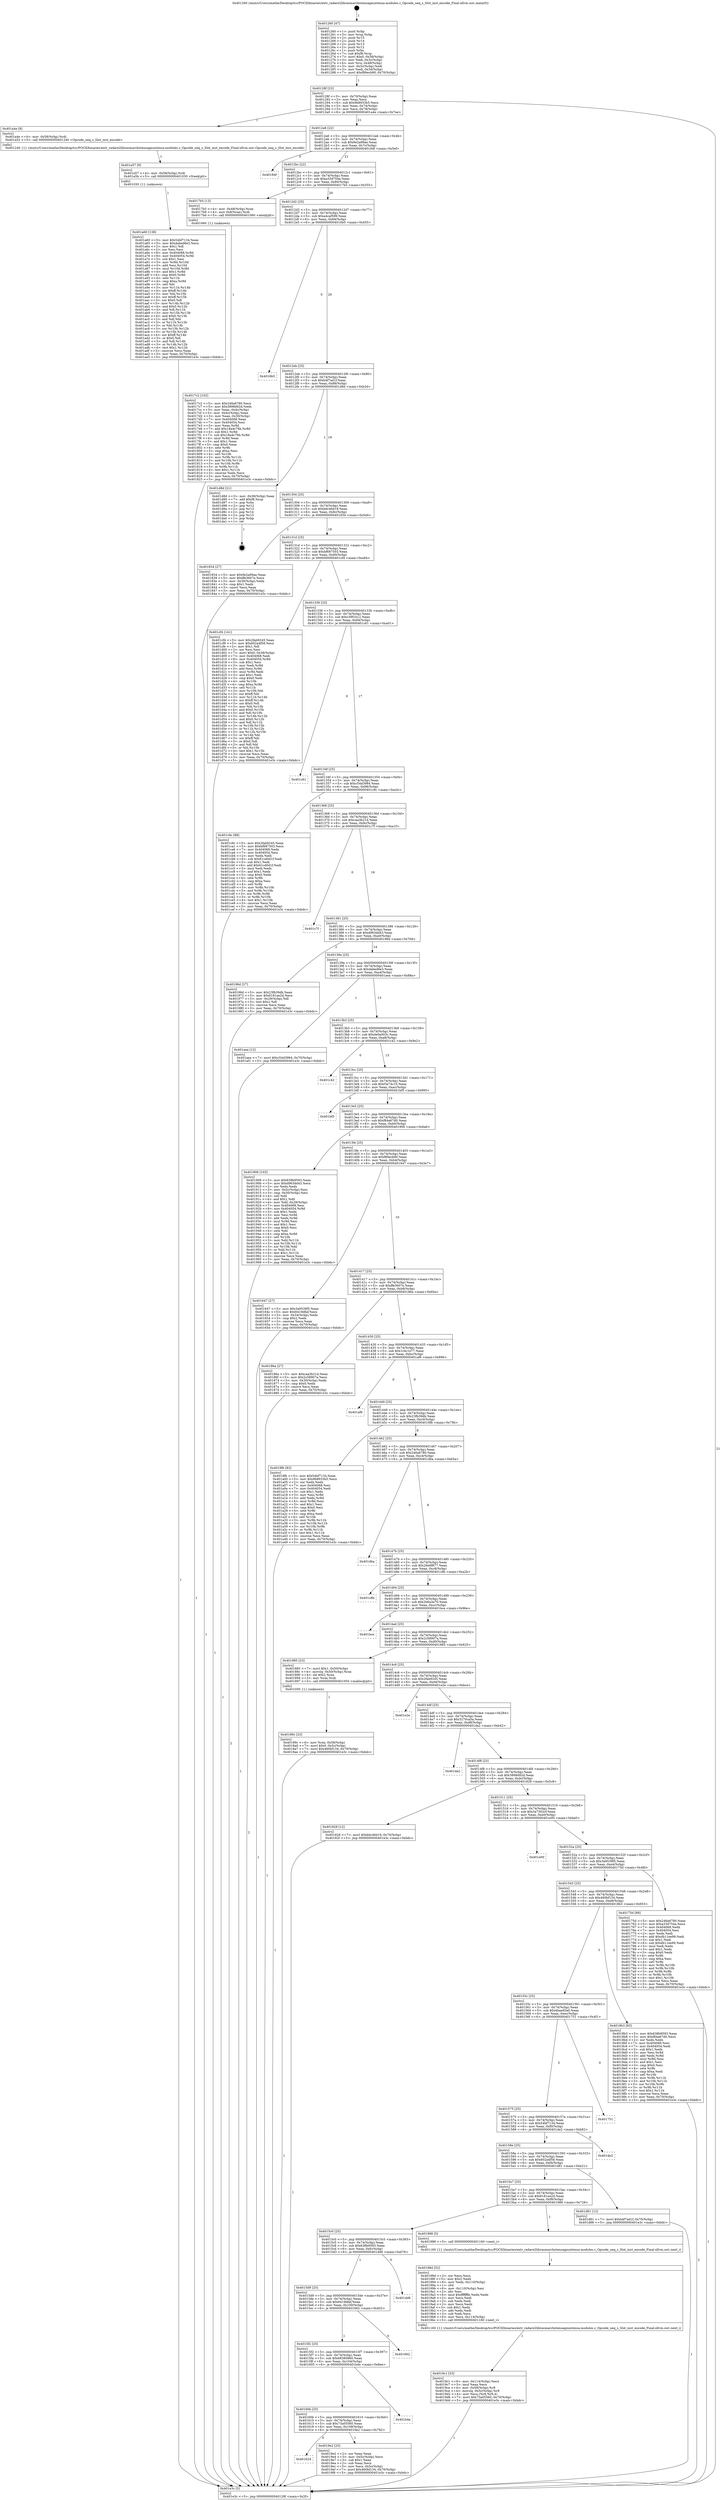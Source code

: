 digraph "0x401260" {
  label = "0x401260 (/mnt/c/Users/mathe/Desktop/tcc/POCII/binaries/extr_radare2librasmarchxtensagnuxtensa-modules.c_Opcode_ueq_s_Slot_inst_encode_Final-ollvm.out::main(0))"
  labelloc = "t"
  node[shape=record]

  Entry [label="",width=0.3,height=0.3,shape=circle,fillcolor=black,style=filled]
  "0x40128f" [label="{
     0x40128f [23]\l
     | [instrs]\l
     &nbsp;&nbsp;0x40128f \<+3\>: mov -0x70(%rbp),%eax\l
     &nbsp;&nbsp;0x401292 \<+2\>: mov %eax,%ecx\l
     &nbsp;&nbsp;0x401294 \<+6\>: sub $0x9b8933b5,%ecx\l
     &nbsp;&nbsp;0x40129a \<+3\>: mov %eax,-0x74(%rbp)\l
     &nbsp;&nbsp;0x40129d \<+3\>: mov %ecx,-0x78(%rbp)\l
     &nbsp;&nbsp;0x4012a0 \<+6\>: je 0000000000401a4e \<main+0x7ee\>\l
  }"]
  "0x401a4e" [label="{
     0x401a4e [9]\l
     | [instrs]\l
     &nbsp;&nbsp;0x401a4e \<+4\>: mov -0x58(%rbp),%rdi\l
     &nbsp;&nbsp;0x401a52 \<+5\>: call 0000000000401240 \<Opcode_ueq_s_Slot_inst_encode\>\l
     | [calls]\l
     &nbsp;&nbsp;0x401240 \{1\} (/mnt/c/Users/mathe/Desktop/tcc/POCII/binaries/extr_radare2librasmarchxtensagnuxtensa-modules.c_Opcode_ueq_s_Slot_inst_encode_Final-ollvm.out::Opcode_ueq_s_Slot_inst_encode)\l
  }"]
  "0x4012a6" [label="{
     0x4012a6 [22]\l
     | [instrs]\l
     &nbsp;&nbsp;0x4012a6 \<+5\>: jmp 00000000004012ab \<main+0x4b\>\l
     &nbsp;&nbsp;0x4012ab \<+3\>: mov -0x74(%rbp),%eax\l
     &nbsp;&nbsp;0x4012ae \<+5\>: sub $0x9e2a99ae,%eax\l
     &nbsp;&nbsp;0x4012b3 \<+3\>: mov %eax,-0x7c(%rbp)\l
     &nbsp;&nbsp;0x4012b6 \<+6\>: je 000000000040184f \<main+0x5ef\>\l
  }"]
  Exit [label="",width=0.3,height=0.3,shape=circle,fillcolor=black,style=filled,peripheries=2]
  "0x40184f" [label="{
     0x40184f\l
  }", style=dashed]
  "0x4012bc" [label="{
     0x4012bc [22]\l
     | [instrs]\l
     &nbsp;&nbsp;0x4012bc \<+5\>: jmp 00000000004012c1 \<main+0x61\>\l
     &nbsp;&nbsp;0x4012c1 \<+3\>: mov -0x74(%rbp),%eax\l
     &nbsp;&nbsp;0x4012c4 \<+5\>: sub $0xa33d754a,%eax\l
     &nbsp;&nbsp;0x4012c9 \<+3\>: mov %eax,-0x80(%rbp)\l
     &nbsp;&nbsp;0x4012cc \<+6\>: je 00000000004017b5 \<main+0x555\>\l
  }"]
  "0x401a60" [label="{
     0x401a60 [138]\l
     | [instrs]\l
     &nbsp;&nbsp;0x401a60 \<+5\>: mov $0x54bf7134,%eax\l
     &nbsp;&nbsp;0x401a65 \<+5\>: mov $0xdabed6e3,%ecx\l
     &nbsp;&nbsp;0x401a6a \<+2\>: mov $0x1,%dl\l
     &nbsp;&nbsp;0x401a6c \<+2\>: xor %esi,%esi\l
     &nbsp;&nbsp;0x401a6e \<+8\>: mov 0x404068,%r8d\l
     &nbsp;&nbsp;0x401a76 \<+8\>: mov 0x404054,%r9d\l
     &nbsp;&nbsp;0x401a7e \<+3\>: sub $0x1,%esi\l
     &nbsp;&nbsp;0x401a81 \<+3\>: mov %r8d,%r10d\l
     &nbsp;&nbsp;0x401a84 \<+3\>: add %esi,%r10d\l
     &nbsp;&nbsp;0x401a87 \<+4\>: imul %r10d,%r8d\l
     &nbsp;&nbsp;0x401a8b \<+4\>: and $0x1,%r8d\l
     &nbsp;&nbsp;0x401a8f \<+4\>: cmp $0x0,%r8d\l
     &nbsp;&nbsp;0x401a93 \<+4\>: sete %r11b\l
     &nbsp;&nbsp;0x401a97 \<+4\>: cmp $0xa,%r9d\l
     &nbsp;&nbsp;0x401a9b \<+3\>: setl %bl\l
     &nbsp;&nbsp;0x401a9e \<+3\>: mov %r11b,%r14b\l
     &nbsp;&nbsp;0x401aa1 \<+4\>: xor $0xff,%r14b\l
     &nbsp;&nbsp;0x401aa5 \<+3\>: mov %bl,%r15b\l
     &nbsp;&nbsp;0x401aa8 \<+4\>: xor $0xff,%r15b\l
     &nbsp;&nbsp;0x401aac \<+3\>: xor $0x0,%dl\l
     &nbsp;&nbsp;0x401aaf \<+3\>: mov %r14b,%r12b\l
     &nbsp;&nbsp;0x401ab2 \<+4\>: and $0x0,%r12b\l
     &nbsp;&nbsp;0x401ab6 \<+3\>: and %dl,%r11b\l
     &nbsp;&nbsp;0x401ab9 \<+3\>: mov %r15b,%r13b\l
     &nbsp;&nbsp;0x401abc \<+4\>: and $0x0,%r13b\l
     &nbsp;&nbsp;0x401ac0 \<+2\>: and %dl,%bl\l
     &nbsp;&nbsp;0x401ac2 \<+3\>: or %r11b,%r12b\l
     &nbsp;&nbsp;0x401ac5 \<+3\>: or %bl,%r13b\l
     &nbsp;&nbsp;0x401ac8 \<+3\>: xor %r13b,%r12b\l
     &nbsp;&nbsp;0x401acb \<+3\>: or %r15b,%r14b\l
     &nbsp;&nbsp;0x401ace \<+4\>: xor $0xff,%r14b\l
     &nbsp;&nbsp;0x401ad2 \<+3\>: or $0x0,%dl\l
     &nbsp;&nbsp;0x401ad5 \<+3\>: and %dl,%r14b\l
     &nbsp;&nbsp;0x401ad8 \<+3\>: or %r14b,%r12b\l
     &nbsp;&nbsp;0x401adb \<+4\>: test $0x1,%r12b\l
     &nbsp;&nbsp;0x401adf \<+3\>: cmovne %ecx,%eax\l
     &nbsp;&nbsp;0x401ae2 \<+3\>: mov %eax,-0x70(%rbp)\l
     &nbsp;&nbsp;0x401ae5 \<+5\>: jmp 0000000000401e3c \<main+0xbdc\>\l
  }"]
  "0x4017b5" [label="{
     0x4017b5 [13]\l
     | [instrs]\l
     &nbsp;&nbsp;0x4017b5 \<+4\>: mov -0x48(%rbp),%rax\l
     &nbsp;&nbsp;0x4017b9 \<+4\>: mov 0x8(%rax),%rdi\l
     &nbsp;&nbsp;0x4017bd \<+5\>: call 0000000000401060 \<atoi@plt\>\l
     | [calls]\l
     &nbsp;&nbsp;0x401060 \{1\} (unknown)\l
  }"]
  "0x4012d2" [label="{
     0x4012d2 [25]\l
     | [instrs]\l
     &nbsp;&nbsp;0x4012d2 \<+5\>: jmp 00000000004012d7 \<main+0x77\>\l
     &nbsp;&nbsp;0x4012d7 \<+3\>: mov -0x74(%rbp),%eax\l
     &nbsp;&nbsp;0x4012da \<+5\>: sub $0xa4caf599,%eax\l
     &nbsp;&nbsp;0x4012df \<+6\>: mov %eax,-0x84(%rbp)\l
     &nbsp;&nbsp;0x4012e5 \<+6\>: je 00000000004016b5 \<main+0x455\>\l
  }"]
  "0x401a57" [label="{
     0x401a57 [9]\l
     | [instrs]\l
     &nbsp;&nbsp;0x401a57 \<+4\>: mov -0x58(%rbp),%rdi\l
     &nbsp;&nbsp;0x401a5b \<+5\>: call 0000000000401030 \<free@plt\>\l
     | [calls]\l
     &nbsp;&nbsp;0x401030 \{1\} (unknown)\l
  }"]
  "0x4016b5" [label="{
     0x4016b5\l
  }", style=dashed]
  "0x4012eb" [label="{
     0x4012eb [25]\l
     | [instrs]\l
     &nbsp;&nbsp;0x4012eb \<+5\>: jmp 00000000004012f0 \<main+0x90\>\l
     &nbsp;&nbsp;0x4012f0 \<+3\>: mov -0x74(%rbp),%eax\l
     &nbsp;&nbsp;0x4012f3 \<+5\>: sub $0xb4f7ad1f,%eax\l
     &nbsp;&nbsp;0x4012f8 \<+6\>: mov %eax,-0x88(%rbp)\l
     &nbsp;&nbsp;0x4012fe \<+6\>: je 0000000000401d8d \<main+0xb2d\>\l
  }"]
  "0x401624" [label="{
     0x401624\l
  }", style=dashed]
  "0x401d8d" [label="{
     0x401d8d [21]\l
     | [instrs]\l
     &nbsp;&nbsp;0x401d8d \<+3\>: mov -0x38(%rbp),%eax\l
     &nbsp;&nbsp;0x401d90 \<+7\>: add $0xf8,%rsp\l
     &nbsp;&nbsp;0x401d97 \<+1\>: pop %rbx\l
     &nbsp;&nbsp;0x401d98 \<+2\>: pop %r12\l
     &nbsp;&nbsp;0x401d9a \<+2\>: pop %r13\l
     &nbsp;&nbsp;0x401d9c \<+2\>: pop %r14\l
     &nbsp;&nbsp;0x401d9e \<+2\>: pop %r15\l
     &nbsp;&nbsp;0x401da0 \<+1\>: pop %rbp\l
     &nbsp;&nbsp;0x401da1 \<+1\>: ret\l
  }"]
  "0x401304" [label="{
     0x401304 [25]\l
     | [instrs]\l
     &nbsp;&nbsp;0x401304 \<+5\>: jmp 0000000000401309 \<main+0xa9\>\l
     &nbsp;&nbsp;0x401309 \<+3\>: mov -0x74(%rbp),%eax\l
     &nbsp;&nbsp;0x40130c \<+5\>: sub $0xbdc46d19,%eax\l
     &nbsp;&nbsp;0x401311 \<+6\>: mov %eax,-0x8c(%rbp)\l
     &nbsp;&nbsp;0x401317 \<+6\>: je 0000000000401834 \<main+0x5d4\>\l
  }"]
  "0x4019e2" [label="{
     0x4019e2 [25]\l
     | [instrs]\l
     &nbsp;&nbsp;0x4019e2 \<+2\>: xor %eax,%eax\l
     &nbsp;&nbsp;0x4019e4 \<+3\>: mov -0x5c(%rbp),%ecx\l
     &nbsp;&nbsp;0x4019e7 \<+3\>: sub $0x1,%eax\l
     &nbsp;&nbsp;0x4019ea \<+2\>: sub %eax,%ecx\l
     &nbsp;&nbsp;0x4019ec \<+3\>: mov %ecx,-0x5c(%rbp)\l
     &nbsp;&nbsp;0x4019ef \<+7\>: movl $0x460bf134,-0x70(%rbp)\l
     &nbsp;&nbsp;0x4019f6 \<+5\>: jmp 0000000000401e3c \<main+0xbdc\>\l
  }"]
  "0x401834" [label="{
     0x401834 [27]\l
     | [instrs]\l
     &nbsp;&nbsp;0x401834 \<+5\>: mov $0x9e2a99ae,%eax\l
     &nbsp;&nbsp;0x401839 \<+5\>: mov $0xffe3607e,%ecx\l
     &nbsp;&nbsp;0x40183e \<+3\>: mov -0x30(%rbp),%edx\l
     &nbsp;&nbsp;0x401841 \<+3\>: cmp $0x1,%edx\l
     &nbsp;&nbsp;0x401844 \<+3\>: cmovl %ecx,%eax\l
     &nbsp;&nbsp;0x401847 \<+3\>: mov %eax,-0x70(%rbp)\l
     &nbsp;&nbsp;0x40184a \<+5\>: jmp 0000000000401e3c \<main+0xbdc\>\l
  }"]
  "0x40131d" [label="{
     0x40131d [25]\l
     | [instrs]\l
     &nbsp;&nbsp;0x40131d \<+5\>: jmp 0000000000401322 \<main+0xc2\>\l
     &nbsp;&nbsp;0x401322 \<+3\>: mov -0x74(%rbp),%eax\l
     &nbsp;&nbsp;0x401325 \<+5\>: sub $0xbf687503,%eax\l
     &nbsp;&nbsp;0x40132a \<+6\>: mov %eax,-0x90(%rbp)\l
     &nbsp;&nbsp;0x401330 \<+6\>: je 0000000000401cf4 \<main+0xa94\>\l
  }"]
  "0x40160b" [label="{
     0x40160b [25]\l
     | [instrs]\l
     &nbsp;&nbsp;0x40160b \<+5\>: jmp 0000000000401610 \<main+0x3b0\>\l
     &nbsp;&nbsp;0x401610 \<+3\>: mov -0x74(%rbp),%eax\l
     &nbsp;&nbsp;0x401613 \<+5\>: sub $0x73a05560,%eax\l
     &nbsp;&nbsp;0x401618 \<+6\>: mov %eax,-0x108(%rbp)\l
     &nbsp;&nbsp;0x40161e \<+6\>: je 00000000004019e2 \<main+0x782\>\l
  }"]
  "0x401cf4" [label="{
     0x401cf4 [141]\l
     | [instrs]\l
     &nbsp;&nbsp;0x401cf4 \<+5\>: mov $0x2fab9245,%eax\l
     &nbsp;&nbsp;0x401cf9 \<+5\>: mov $0x602a4f58,%ecx\l
     &nbsp;&nbsp;0x401cfe \<+2\>: mov $0x1,%dl\l
     &nbsp;&nbsp;0x401d00 \<+2\>: xor %esi,%esi\l
     &nbsp;&nbsp;0x401d02 \<+7\>: movl $0x0,-0x38(%rbp)\l
     &nbsp;&nbsp;0x401d09 \<+7\>: mov 0x404068,%edi\l
     &nbsp;&nbsp;0x401d10 \<+8\>: mov 0x404054,%r8d\l
     &nbsp;&nbsp;0x401d18 \<+3\>: sub $0x1,%esi\l
     &nbsp;&nbsp;0x401d1b \<+3\>: mov %edi,%r9d\l
     &nbsp;&nbsp;0x401d1e \<+3\>: add %esi,%r9d\l
     &nbsp;&nbsp;0x401d21 \<+4\>: imul %r9d,%edi\l
     &nbsp;&nbsp;0x401d25 \<+3\>: and $0x1,%edi\l
     &nbsp;&nbsp;0x401d28 \<+3\>: cmp $0x0,%edi\l
     &nbsp;&nbsp;0x401d2b \<+4\>: sete %r10b\l
     &nbsp;&nbsp;0x401d2f \<+4\>: cmp $0xa,%r8d\l
     &nbsp;&nbsp;0x401d33 \<+4\>: setl %r11b\l
     &nbsp;&nbsp;0x401d37 \<+3\>: mov %r10b,%bl\l
     &nbsp;&nbsp;0x401d3a \<+3\>: xor $0xff,%bl\l
     &nbsp;&nbsp;0x401d3d \<+3\>: mov %r11b,%r14b\l
     &nbsp;&nbsp;0x401d40 \<+4\>: xor $0xff,%r14b\l
     &nbsp;&nbsp;0x401d44 \<+3\>: xor $0x0,%dl\l
     &nbsp;&nbsp;0x401d47 \<+3\>: mov %bl,%r15b\l
     &nbsp;&nbsp;0x401d4a \<+4\>: and $0x0,%r15b\l
     &nbsp;&nbsp;0x401d4e \<+3\>: and %dl,%r10b\l
     &nbsp;&nbsp;0x401d51 \<+3\>: mov %r14b,%r12b\l
     &nbsp;&nbsp;0x401d54 \<+4\>: and $0x0,%r12b\l
     &nbsp;&nbsp;0x401d58 \<+3\>: and %dl,%r11b\l
     &nbsp;&nbsp;0x401d5b \<+3\>: or %r10b,%r15b\l
     &nbsp;&nbsp;0x401d5e \<+3\>: or %r11b,%r12b\l
     &nbsp;&nbsp;0x401d61 \<+3\>: xor %r12b,%r15b\l
     &nbsp;&nbsp;0x401d64 \<+3\>: or %r14b,%bl\l
     &nbsp;&nbsp;0x401d67 \<+3\>: xor $0xff,%bl\l
     &nbsp;&nbsp;0x401d6a \<+3\>: or $0x0,%dl\l
     &nbsp;&nbsp;0x401d6d \<+2\>: and %dl,%bl\l
     &nbsp;&nbsp;0x401d6f \<+3\>: or %bl,%r15b\l
     &nbsp;&nbsp;0x401d72 \<+4\>: test $0x1,%r15b\l
     &nbsp;&nbsp;0x401d76 \<+3\>: cmovne %ecx,%eax\l
     &nbsp;&nbsp;0x401d79 \<+3\>: mov %eax,-0x70(%rbp)\l
     &nbsp;&nbsp;0x401d7c \<+5\>: jmp 0000000000401e3c \<main+0xbdc\>\l
  }"]
  "0x401336" [label="{
     0x401336 [25]\l
     | [instrs]\l
     &nbsp;&nbsp;0x401336 \<+5\>: jmp 000000000040133b \<main+0xdb\>\l
     &nbsp;&nbsp;0x40133b \<+3\>: mov -0x74(%rbp),%eax\l
     &nbsp;&nbsp;0x40133e \<+5\>: sub $0xc39f1b12,%eax\l
     &nbsp;&nbsp;0x401343 \<+6\>: mov %eax,-0x94(%rbp)\l
     &nbsp;&nbsp;0x401349 \<+6\>: je 0000000000401c61 \<main+0xa01\>\l
  }"]
  "0x401b4e" [label="{
     0x401b4e\l
  }", style=dashed]
  "0x401c61" [label="{
     0x401c61\l
  }", style=dashed]
  "0x40134f" [label="{
     0x40134f [25]\l
     | [instrs]\l
     &nbsp;&nbsp;0x40134f \<+5\>: jmp 0000000000401354 \<main+0xf4\>\l
     &nbsp;&nbsp;0x401354 \<+3\>: mov -0x74(%rbp),%eax\l
     &nbsp;&nbsp;0x401357 \<+5\>: sub $0xc54d3984,%eax\l
     &nbsp;&nbsp;0x40135c \<+6\>: mov %eax,-0x98(%rbp)\l
     &nbsp;&nbsp;0x401362 \<+6\>: je 0000000000401c9c \<main+0xa3c\>\l
  }"]
  "0x4015f2" [label="{
     0x4015f2 [25]\l
     | [instrs]\l
     &nbsp;&nbsp;0x4015f2 \<+5\>: jmp 00000000004015f7 \<main+0x397\>\l
     &nbsp;&nbsp;0x4015f7 \<+3\>: mov -0x74(%rbp),%eax\l
     &nbsp;&nbsp;0x4015fa \<+5\>: sub $0x68380860,%eax\l
     &nbsp;&nbsp;0x4015ff \<+6\>: mov %eax,-0x104(%rbp)\l
     &nbsp;&nbsp;0x401605 \<+6\>: je 0000000000401b4e \<main+0x8ee\>\l
  }"]
  "0x401c9c" [label="{
     0x401c9c [88]\l
     | [instrs]\l
     &nbsp;&nbsp;0x401c9c \<+5\>: mov $0x2fab9245,%eax\l
     &nbsp;&nbsp;0x401ca1 \<+5\>: mov $0xbf687503,%ecx\l
     &nbsp;&nbsp;0x401ca6 \<+7\>: mov 0x404068,%edx\l
     &nbsp;&nbsp;0x401cad \<+7\>: mov 0x404054,%esi\l
     &nbsp;&nbsp;0x401cb4 \<+2\>: mov %edx,%edi\l
     &nbsp;&nbsp;0x401cb6 \<+6\>: sub $0x61cd0d1f,%edi\l
     &nbsp;&nbsp;0x401cbc \<+3\>: sub $0x1,%edi\l
     &nbsp;&nbsp;0x401cbf \<+6\>: add $0x61cd0d1f,%edi\l
     &nbsp;&nbsp;0x401cc5 \<+3\>: imul %edi,%edx\l
     &nbsp;&nbsp;0x401cc8 \<+3\>: and $0x1,%edx\l
     &nbsp;&nbsp;0x401ccb \<+3\>: cmp $0x0,%edx\l
     &nbsp;&nbsp;0x401cce \<+4\>: sete %r8b\l
     &nbsp;&nbsp;0x401cd2 \<+3\>: cmp $0xa,%esi\l
     &nbsp;&nbsp;0x401cd5 \<+4\>: setl %r9b\l
     &nbsp;&nbsp;0x401cd9 \<+3\>: mov %r8b,%r10b\l
     &nbsp;&nbsp;0x401cdc \<+3\>: and %r9b,%r10b\l
     &nbsp;&nbsp;0x401cdf \<+3\>: xor %r9b,%r8b\l
     &nbsp;&nbsp;0x401ce2 \<+3\>: or %r8b,%r10b\l
     &nbsp;&nbsp;0x401ce5 \<+4\>: test $0x1,%r10b\l
     &nbsp;&nbsp;0x401ce9 \<+3\>: cmovne %ecx,%eax\l
     &nbsp;&nbsp;0x401cec \<+3\>: mov %eax,-0x70(%rbp)\l
     &nbsp;&nbsp;0x401cef \<+5\>: jmp 0000000000401e3c \<main+0xbdc\>\l
  }"]
  "0x401368" [label="{
     0x401368 [25]\l
     | [instrs]\l
     &nbsp;&nbsp;0x401368 \<+5\>: jmp 000000000040136d \<main+0x10d\>\l
     &nbsp;&nbsp;0x40136d \<+3\>: mov -0x74(%rbp),%eax\l
     &nbsp;&nbsp;0x401370 \<+5\>: sub $0xcaa3b21d,%eax\l
     &nbsp;&nbsp;0x401375 \<+6\>: mov %eax,-0x9c(%rbp)\l
     &nbsp;&nbsp;0x40137b \<+6\>: je 0000000000401c7f \<main+0xa1f\>\l
  }"]
  "0x401662" [label="{
     0x401662\l
  }", style=dashed]
  "0x401c7f" [label="{
     0x401c7f\l
  }", style=dashed]
  "0x401381" [label="{
     0x401381 [25]\l
     | [instrs]\l
     &nbsp;&nbsp;0x401381 \<+5\>: jmp 0000000000401386 \<main+0x126\>\l
     &nbsp;&nbsp;0x401386 \<+3\>: mov -0x74(%rbp),%eax\l
     &nbsp;&nbsp;0x401389 \<+5\>: sub $0xd963dd43,%eax\l
     &nbsp;&nbsp;0x40138e \<+6\>: mov %eax,-0xa0(%rbp)\l
     &nbsp;&nbsp;0x401394 \<+6\>: je 000000000040196d \<main+0x70d\>\l
  }"]
  "0x4015d9" [label="{
     0x4015d9 [25]\l
     | [instrs]\l
     &nbsp;&nbsp;0x4015d9 \<+5\>: jmp 00000000004015de \<main+0x37e\>\l
     &nbsp;&nbsp;0x4015de \<+3\>: mov -0x74(%rbp),%eax\l
     &nbsp;&nbsp;0x4015e1 \<+5\>: sub $0x6419dfaf,%eax\l
     &nbsp;&nbsp;0x4015e6 \<+6\>: mov %eax,-0x100(%rbp)\l
     &nbsp;&nbsp;0x4015ec \<+6\>: je 0000000000401662 \<main+0x402\>\l
  }"]
  "0x40196d" [label="{
     0x40196d [27]\l
     | [instrs]\l
     &nbsp;&nbsp;0x40196d \<+5\>: mov $0x23fb39db,%eax\l
     &nbsp;&nbsp;0x401972 \<+5\>: mov $0x6181ae2d,%ecx\l
     &nbsp;&nbsp;0x401977 \<+3\>: mov -0x29(%rbp),%dl\l
     &nbsp;&nbsp;0x40197a \<+3\>: test $0x1,%dl\l
     &nbsp;&nbsp;0x40197d \<+3\>: cmovne %ecx,%eax\l
     &nbsp;&nbsp;0x401980 \<+3\>: mov %eax,-0x70(%rbp)\l
     &nbsp;&nbsp;0x401983 \<+5\>: jmp 0000000000401e3c \<main+0xbdc\>\l
  }"]
  "0x40139a" [label="{
     0x40139a [25]\l
     | [instrs]\l
     &nbsp;&nbsp;0x40139a \<+5\>: jmp 000000000040139f \<main+0x13f\>\l
     &nbsp;&nbsp;0x40139f \<+3\>: mov -0x74(%rbp),%eax\l
     &nbsp;&nbsp;0x4013a2 \<+5\>: sub $0xdabed6e3,%eax\l
     &nbsp;&nbsp;0x4013a7 \<+6\>: mov %eax,-0xa4(%rbp)\l
     &nbsp;&nbsp;0x4013ad \<+6\>: je 0000000000401aea \<main+0x88a\>\l
  }"]
  "0x401dd6" [label="{
     0x401dd6\l
  }", style=dashed]
  "0x401aea" [label="{
     0x401aea [12]\l
     | [instrs]\l
     &nbsp;&nbsp;0x401aea \<+7\>: movl $0xc54d3984,-0x70(%rbp)\l
     &nbsp;&nbsp;0x401af1 \<+5\>: jmp 0000000000401e3c \<main+0xbdc\>\l
  }"]
  "0x4013b3" [label="{
     0x4013b3 [25]\l
     | [instrs]\l
     &nbsp;&nbsp;0x4013b3 \<+5\>: jmp 00000000004013b8 \<main+0x158\>\l
     &nbsp;&nbsp;0x4013b8 \<+3\>: mov -0x74(%rbp),%eax\l
     &nbsp;&nbsp;0x4013bb \<+5\>: sub $0xde0a003c,%eax\l
     &nbsp;&nbsp;0x4013c0 \<+6\>: mov %eax,-0xa8(%rbp)\l
     &nbsp;&nbsp;0x4013c6 \<+6\>: je 0000000000401c42 \<main+0x9e2\>\l
  }"]
  "0x4019c1" [label="{
     0x4019c1 [33]\l
     | [instrs]\l
     &nbsp;&nbsp;0x4019c1 \<+6\>: mov -0x114(%rbp),%ecx\l
     &nbsp;&nbsp;0x4019c7 \<+3\>: imul %eax,%ecx\l
     &nbsp;&nbsp;0x4019ca \<+4\>: mov -0x58(%rbp),%r8\l
     &nbsp;&nbsp;0x4019ce \<+4\>: movslq -0x5c(%rbp),%r9\l
     &nbsp;&nbsp;0x4019d2 \<+4\>: mov %ecx,(%r8,%r9,4)\l
     &nbsp;&nbsp;0x4019d6 \<+7\>: movl $0x73a05560,-0x70(%rbp)\l
     &nbsp;&nbsp;0x4019dd \<+5\>: jmp 0000000000401e3c \<main+0xbdc\>\l
  }"]
  "0x401c42" [label="{
     0x401c42\l
  }", style=dashed]
  "0x4013cc" [label="{
     0x4013cc [25]\l
     | [instrs]\l
     &nbsp;&nbsp;0x4013cc \<+5\>: jmp 00000000004013d1 \<main+0x171\>\l
     &nbsp;&nbsp;0x4013d1 \<+3\>: mov -0x74(%rbp),%eax\l
     &nbsp;&nbsp;0x4013d4 \<+5\>: sub $0xf3a74c10,%eax\l
     &nbsp;&nbsp;0x4013d9 \<+6\>: mov %eax,-0xac(%rbp)\l
     &nbsp;&nbsp;0x4013df \<+6\>: je 0000000000401bf5 \<main+0x995\>\l
  }"]
  "0x40198d" [label="{
     0x40198d [52]\l
     | [instrs]\l
     &nbsp;&nbsp;0x40198d \<+2\>: xor %ecx,%ecx\l
     &nbsp;&nbsp;0x40198f \<+5\>: mov $0x2,%edx\l
     &nbsp;&nbsp;0x401994 \<+6\>: mov %edx,-0x110(%rbp)\l
     &nbsp;&nbsp;0x40199a \<+1\>: cltd\l
     &nbsp;&nbsp;0x40199b \<+6\>: mov -0x110(%rbp),%esi\l
     &nbsp;&nbsp;0x4019a1 \<+2\>: idiv %esi\l
     &nbsp;&nbsp;0x4019a3 \<+6\>: imul $0xfffffffe,%edx,%edx\l
     &nbsp;&nbsp;0x4019a9 \<+2\>: mov %ecx,%edi\l
     &nbsp;&nbsp;0x4019ab \<+2\>: sub %edx,%edi\l
     &nbsp;&nbsp;0x4019ad \<+2\>: mov %ecx,%edx\l
     &nbsp;&nbsp;0x4019af \<+3\>: sub $0x1,%edx\l
     &nbsp;&nbsp;0x4019b2 \<+2\>: add %edx,%edi\l
     &nbsp;&nbsp;0x4019b4 \<+2\>: sub %edi,%ecx\l
     &nbsp;&nbsp;0x4019b6 \<+6\>: mov %ecx,-0x114(%rbp)\l
     &nbsp;&nbsp;0x4019bc \<+5\>: call 0000000000401160 \<next_i\>\l
     | [calls]\l
     &nbsp;&nbsp;0x401160 \{1\} (/mnt/c/Users/mathe/Desktop/tcc/POCII/binaries/extr_radare2librasmarchxtensagnuxtensa-modules.c_Opcode_ueq_s_Slot_inst_encode_Final-ollvm.out::next_i)\l
  }"]
  "0x401bf5" [label="{
     0x401bf5\l
  }", style=dashed]
  "0x4013e5" [label="{
     0x4013e5 [25]\l
     | [instrs]\l
     &nbsp;&nbsp;0x4013e5 \<+5\>: jmp 00000000004013ea \<main+0x18a\>\l
     &nbsp;&nbsp;0x4013ea \<+3\>: mov -0x74(%rbp),%eax\l
     &nbsp;&nbsp;0x4013ed \<+5\>: sub $0xf84a67d0,%eax\l
     &nbsp;&nbsp;0x4013f2 \<+6\>: mov %eax,-0xb0(%rbp)\l
     &nbsp;&nbsp;0x4013f8 \<+6\>: je 0000000000401906 \<main+0x6a6\>\l
  }"]
  "0x4015c0" [label="{
     0x4015c0 [25]\l
     | [instrs]\l
     &nbsp;&nbsp;0x4015c0 \<+5\>: jmp 00000000004015c5 \<main+0x365\>\l
     &nbsp;&nbsp;0x4015c5 \<+3\>: mov -0x74(%rbp),%eax\l
     &nbsp;&nbsp;0x4015c8 \<+5\>: sub $0x638b9593,%eax\l
     &nbsp;&nbsp;0x4015cd \<+6\>: mov %eax,-0xfc(%rbp)\l
     &nbsp;&nbsp;0x4015d3 \<+6\>: je 0000000000401dd6 \<main+0xb76\>\l
  }"]
  "0x401906" [label="{
     0x401906 [103]\l
     | [instrs]\l
     &nbsp;&nbsp;0x401906 \<+5\>: mov $0x638b9593,%eax\l
     &nbsp;&nbsp;0x40190b \<+5\>: mov $0xd963dd43,%ecx\l
     &nbsp;&nbsp;0x401910 \<+2\>: xor %edx,%edx\l
     &nbsp;&nbsp;0x401912 \<+3\>: mov -0x5c(%rbp),%esi\l
     &nbsp;&nbsp;0x401915 \<+3\>: cmp -0x50(%rbp),%esi\l
     &nbsp;&nbsp;0x401918 \<+4\>: setl %dil\l
     &nbsp;&nbsp;0x40191c \<+4\>: and $0x1,%dil\l
     &nbsp;&nbsp;0x401920 \<+4\>: mov %dil,-0x29(%rbp)\l
     &nbsp;&nbsp;0x401924 \<+7\>: mov 0x404068,%esi\l
     &nbsp;&nbsp;0x40192b \<+8\>: mov 0x404054,%r8d\l
     &nbsp;&nbsp;0x401933 \<+3\>: sub $0x1,%edx\l
     &nbsp;&nbsp;0x401936 \<+3\>: mov %esi,%r9d\l
     &nbsp;&nbsp;0x401939 \<+3\>: add %edx,%r9d\l
     &nbsp;&nbsp;0x40193c \<+4\>: imul %r9d,%esi\l
     &nbsp;&nbsp;0x401940 \<+3\>: and $0x1,%esi\l
     &nbsp;&nbsp;0x401943 \<+3\>: cmp $0x0,%esi\l
     &nbsp;&nbsp;0x401946 \<+4\>: sete %dil\l
     &nbsp;&nbsp;0x40194a \<+4\>: cmp $0xa,%r8d\l
     &nbsp;&nbsp;0x40194e \<+4\>: setl %r10b\l
     &nbsp;&nbsp;0x401952 \<+3\>: mov %dil,%r11b\l
     &nbsp;&nbsp;0x401955 \<+3\>: and %r10b,%r11b\l
     &nbsp;&nbsp;0x401958 \<+3\>: xor %r10b,%dil\l
     &nbsp;&nbsp;0x40195b \<+3\>: or %dil,%r11b\l
     &nbsp;&nbsp;0x40195e \<+4\>: test $0x1,%r11b\l
     &nbsp;&nbsp;0x401962 \<+3\>: cmovne %ecx,%eax\l
     &nbsp;&nbsp;0x401965 \<+3\>: mov %eax,-0x70(%rbp)\l
     &nbsp;&nbsp;0x401968 \<+5\>: jmp 0000000000401e3c \<main+0xbdc\>\l
  }"]
  "0x4013fe" [label="{
     0x4013fe [25]\l
     | [instrs]\l
     &nbsp;&nbsp;0x4013fe \<+5\>: jmp 0000000000401403 \<main+0x1a3\>\l
     &nbsp;&nbsp;0x401403 \<+3\>: mov -0x74(%rbp),%eax\l
     &nbsp;&nbsp;0x401406 \<+5\>: sub $0xf89ecb90,%eax\l
     &nbsp;&nbsp;0x40140b \<+6\>: mov %eax,-0xb4(%rbp)\l
     &nbsp;&nbsp;0x401411 \<+6\>: je 0000000000401647 \<main+0x3e7\>\l
  }"]
  "0x401988" [label="{
     0x401988 [5]\l
     | [instrs]\l
     &nbsp;&nbsp;0x401988 \<+5\>: call 0000000000401160 \<next_i\>\l
     | [calls]\l
     &nbsp;&nbsp;0x401160 \{1\} (/mnt/c/Users/mathe/Desktop/tcc/POCII/binaries/extr_radare2librasmarchxtensagnuxtensa-modules.c_Opcode_ueq_s_Slot_inst_encode_Final-ollvm.out::next_i)\l
  }"]
  "0x401647" [label="{
     0x401647 [27]\l
     | [instrs]\l
     &nbsp;&nbsp;0x401647 \<+5\>: mov $0x3a9539f5,%eax\l
     &nbsp;&nbsp;0x40164c \<+5\>: mov $0x6419dfaf,%ecx\l
     &nbsp;&nbsp;0x401651 \<+3\>: mov -0x34(%rbp),%edx\l
     &nbsp;&nbsp;0x401654 \<+3\>: cmp $0x2,%edx\l
     &nbsp;&nbsp;0x401657 \<+3\>: cmovne %ecx,%eax\l
     &nbsp;&nbsp;0x40165a \<+3\>: mov %eax,-0x70(%rbp)\l
     &nbsp;&nbsp;0x40165d \<+5\>: jmp 0000000000401e3c \<main+0xbdc\>\l
  }"]
  "0x401417" [label="{
     0x401417 [25]\l
     | [instrs]\l
     &nbsp;&nbsp;0x401417 \<+5\>: jmp 000000000040141c \<main+0x1bc\>\l
     &nbsp;&nbsp;0x40141c \<+3\>: mov -0x74(%rbp),%eax\l
     &nbsp;&nbsp;0x40141f \<+5\>: sub $0xffe3607e,%eax\l
     &nbsp;&nbsp;0x401424 \<+6\>: mov %eax,-0xb8(%rbp)\l
     &nbsp;&nbsp;0x40142a \<+6\>: je 000000000040186a \<main+0x60a\>\l
  }"]
  "0x401e3c" [label="{
     0x401e3c [5]\l
     | [instrs]\l
     &nbsp;&nbsp;0x401e3c \<+5\>: jmp 000000000040128f \<main+0x2f\>\l
  }"]
  "0x401260" [label="{
     0x401260 [47]\l
     | [instrs]\l
     &nbsp;&nbsp;0x401260 \<+1\>: push %rbp\l
     &nbsp;&nbsp;0x401261 \<+3\>: mov %rsp,%rbp\l
     &nbsp;&nbsp;0x401264 \<+2\>: push %r15\l
     &nbsp;&nbsp;0x401266 \<+2\>: push %r14\l
     &nbsp;&nbsp;0x401268 \<+2\>: push %r13\l
     &nbsp;&nbsp;0x40126a \<+2\>: push %r12\l
     &nbsp;&nbsp;0x40126c \<+1\>: push %rbx\l
     &nbsp;&nbsp;0x40126d \<+7\>: sub $0xf8,%rsp\l
     &nbsp;&nbsp;0x401274 \<+7\>: movl $0x0,-0x38(%rbp)\l
     &nbsp;&nbsp;0x40127b \<+3\>: mov %edi,-0x3c(%rbp)\l
     &nbsp;&nbsp;0x40127e \<+4\>: mov %rsi,-0x48(%rbp)\l
     &nbsp;&nbsp;0x401282 \<+3\>: mov -0x3c(%rbp),%edi\l
     &nbsp;&nbsp;0x401285 \<+3\>: mov %edi,-0x34(%rbp)\l
     &nbsp;&nbsp;0x401288 \<+7\>: movl $0xf89ecb90,-0x70(%rbp)\l
  }"]
  "0x4015a7" [label="{
     0x4015a7 [25]\l
     | [instrs]\l
     &nbsp;&nbsp;0x4015a7 \<+5\>: jmp 00000000004015ac \<main+0x34c\>\l
     &nbsp;&nbsp;0x4015ac \<+3\>: mov -0x74(%rbp),%eax\l
     &nbsp;&nbsp;0x4015af \<+5\>: sub $0x6181ae2d,%eax\l
     &nbsp;&nbsp;0x4015b4 \<+6\>: mov %eax,-0xf8(%rbp)\l
     &nbsp;&nbsp;0x4015ba \<+6\>: je 0000000000401988 \<main+0x728\>\l
  }"]
  "0x40186a" [label="{
     0x40186a [27]\l
     | [instrs]\l
     &nbsp;&nbsp;0x40186a \<+5\>: mov $0xcaa3b21d,%eax\l
     &nbsp;&nbsp;0x40186f \<+5\>: mov $0x2c58907a,%ecx\l
     &nbsp;&nbsp;0x401874 \<+3\>: mov -0x30(%rbp),%edx\l
     &nbsp;&nbsp;0x401877 \<+3\>: cmp $0x0,%edx\l
     &nbsp;&nbsp;0x40187a \<+3\>: cmove %ecx,%eax\l
     &nbsp;&nbsp;0x40187d \<+3\>: mov %eax,-0x70(%rbp)\l
     &nbsp;&nbsp;0x401880 \<+5\>: jmp 0000000000401e3c \<main+0xbdc\>\l
  }"]
  "0x401430" [label="{
     0x401430 [25]\l
     | [instrs]\l
     &nbsp;&nbsp;0x401430 \<+5\>: jmp 0000000000401435 \<main+0x1d5\>\l
     &nbsp;&nbsp;0x401435 \<+3\>: mov -0x74(%rbp),%eax\l
     &nbsp;&nbsp;0x401438 \<+5\>: sub $0x1c4c1e77,%eax\l
     &nbsp;&nbsp;0x40143d \<+6\>: mov %eax,-0xbc(%rbp)\l
     &nbsp;&nbsp;0x401443 \<+6\>: je 0000000000401af6 \<main+0x896\>\l
  }"]
  "0x401d81" [label="{
     0x401d81 [12]\l
     | [instrs]\l
     &nbsp;&nbsp;0x401d81 \<+7\>: movl $0xb4f7ad1f,-0x70(%rbp)\l
     &nbsp;&nbsp;0x401d88 \<+5\>: jmp 0000000000401e3c \<main+0xbdc\>\l
  }"]
  "0x401af6" [label="{
     0x401af6\l
  }", style=dashed]
  "0x401449" [label="{
     0x401449 [25]\l
     | [instrs]\l
     &nbsp;&nbsp;0x401449 \<+5\>: jmp 000000000040144e \<main+0x1ee\>\l
     &nbsp;&nbsp;0x40144e \<+3\>: mov -0x74(%rbp),%eax\l
     &nbsp;&nbsp;0x401451 \<+5\>: sub $0x23fb39db,%eax\l
     &nbsp;&nbsp;0x401456 \<+6\>: mov %eax,-0xc0(%rbp)\l
     &nbsp;&nbsp;0x40145c \<+6\>: je 00000000004019fb \<main+0x79b\>\l
  }"]
  "0x40158e" [label="{
     0x40158e [25]\l
     | [instrs]\l
     &nbsp;&nbsp;0x40158e \<+5\>: jmp 0000000000401593 \<main+0x333\>\l
     &nbsp;&nbsp;0x401593 \<+3\>: mov -0x74(%rbp),%eax\l
     &nbsp;&nbsp;0x401596 \<+5\>: sub $0x602a4f58,%eax\l
     &nbsp;&nbsp;0x40159b \<+6\>: mov %eax,-0xf4(%rbp)\l
     &nbsp;&nbsp;0x4015a1 \<+6\>: je 0000000000401d81 \<main+0xb21\>\l
  }"]
  "0x4019fb" [label="{
     0x4019fb [83]\l
     | [instrs]\l
     &nbsp;&nbsp;0x4019fb \<+5\>: mov $0x54bf7134,%eax\l
     &nbsp;&nbsp;0x401a00 \<+5\>: mov $0x9b8933b5,%ecx\l
     &nbsp;&nbsp;0x401a05 \<+2\>: xor %edx,%edx\l
     &nbsp;&nbsp;0x401a07 \<+7\>: mov 0x404068,%esi\l
     &nbsp;&nbsp;0x401a0e \<+7\>: mov 0x404054,%edi\l
     &nbsp;&nbsp;0x401a15 \<+3\>: sub $0x1,%edx\l
     &nbsp;&nbsp;0x401a18 \<+3\>: mov %esi,%r8d\l
     &nbsp;&nbsp;0x401a1b \<+3\>: add %edx,%r8d\l
     &nbsp;&nbsp;0x401a1e \<+4\>: imul %r8d,%esi\l
     &nbsp;&nbsp;0x401a22 \<+3\>: and $0x1,%esi\l
     &nbsp;&nbsp;0x401a25 \<+3\>: cmp $0x0,%esi\l
     &nbsp;&nbsp;0x401a28 \<+4\>: sete %r9b\l
     &nbsp;&nbsp;0x401a2c \<+3\>: cmp $0xa,%edi\l
     &nbsp;&nbsp;0x401a2f \<+4\>: setl %r10b\l
     &nbsp;&nbsp;0x401a33 \<+3\>: mov %r9b,%r11b\l
     &nbsp;&nbsp;0x401a36 \<+3\>: and %r10b,%r11b\l
     &nbsp;&nbsp;0x401a39 \<+3\>: xor %r10b,%r9b\l
     &nbsp;&nbsp;0x401a3c \<+3\>: or %r9b,%r11b\l
     &nbsp;&nbsp;0x401a3f \<+4\>: test $0x1,%r11b\l
     &nbsp;&nbsp;0x401a43 \<+3\>: cmovne %ecx,%eax\l
     &nbsp;&nbsp;0x401a46 \<+3\>: mov %eax,-0x70(%rbp)\l
     &nbsp;&nbsp;0x401a49 \<+5\>: jmp 0000000000401e3c \<main+0xbdc\>\l
  }"]
  "0x401462" [label="{
     0x401462 [25]\l
     | [instrs]\l
     &nbsp;&nbsp;0x401462 \<+5\>: jmp 0000000000401467 \<main+0x207\>\l
     &nbsp;&nbsp;0x401467 \<+3\>: mov -0x74(%rbp),%eax\l
     &nbsp;&nbsp;0x40146a \<+5\>: sub $0x246a6780,%eax\l
     &nbsp;&nbsp;0x40146f \<+6\>: mov %eax,-0xc4(%rbp)\l
     &nbsp;&nbsp;0x401475 \<+6\>: je 0000000000401dba \<main+0xb5a\>\l
  }"]
  "0x401de2" [label="{
     0x401de2\l
  }", style=dashed]
  "0x401dba" [label="{
     0x401dba\l
  }", style=dashed]
  "0x40147b" [label="{
     0x40147b [25]\l
     | [instrs]\l
     &nbsp;&nbsp;0x40147b \<+5\>: jmp 0000000000401480 \<main+0x220\>\l
     &nbsp;&nbsp;0x401480 \<+3\>: mov -0x74(%rbp),%eax\l
     &nbsp;&nbsp;0x401483 \<+5\>: sub $0x26e9f877,%eax\l
     &nbsp;&nbsp;0x401488 \<+6\>: mov %eax,-0xc8(%rbp)\l
     &nbsp;&nbsp;0x40148e \<+6\>: je 0000000000401c8b \<main+0xa2b\>\l
  }"]
  "0x401575" [label="{
     0x401575 [25]\l
     | [instrs]\l
     &nbsp;&nbsp;0x401575 \<+5\>: jmp 000000000040157a \<main+0x31a\>\l
     &nbsp;&nbsp;0x40157a \<+3\>: mov -0x74(%rbp),%eax\l
     &nbsp;&nbsp;0x40157d \<+5\>: sub $0x54bf7134,%eax\l
     &nbsp;&nbsp;0x401582 \<+6\>: mov %eax,-0xf0(%rbp)\l
     &nbsp;&nbsp;0x401588 \<+6\>: je 0000000000401de2 \<main+0xb82\>\l
  }"]
  "0x401c8b" [label="{
     0x401c8b\l
  }", style=dashed]
  "0x401494" [label="{
     0x401494 [25]\l
     | [instrs]\l
     &nbsp;&nbsp;0x401494 \<+5\>: jmp 0000000000401499 \<main+0x239\>\l
     &nbsp;&nbsp;0x401499 \<+3\>: mov -0x74(%rbp),%eax\l
     &nbsp;&nbsp;0x40149c \<+5\>: sub $0x2b6a3a70,%eax\l
     &nbsp;&nbsp;0x4014a1 \<+6\>: mov %eax,-0xcc(%rbp)\l
     &nbsp;&nbsp;0x4014a7 \<+6\>: je 0000000000401bce \<main+0x96e\>\l
  }"]
  "0x401751" [label="{
     0x401751\l
  }", style=dashed]
  "0x401bce" [label="{
     0x401bce\l
  }", style=dashed]
  "0x4014ad" [label="{
     0x4014ad [25]\l
     | [instrs]\l
     &nbsp;&nbsp;0x4014ad \<+5\>: jmp 00000000004014b2 \<main+0x252\>\l
     &nbsp;&nbsp;0x4014b2 \<+3\>: mov -0x74(%rbp),%eax\l
     &nbsp;&nbsp;0x4014b5 \<+5\>: sub $0x2c58907a,%eax\l
     &nbsp;&nbsp;0x4014ba \<+6\>: mov %eax,-0xd0(%rbp)\l
     &nbsp;&nbsp;0x4014c0 \<+6\>: je 0000000000401885 \<main+0x625\>\l
  }"]
  "0x40155c" [label="{
     0x40155c [25]\l
     | [instrs]\l
     &nbsp;&nbsp;0x40155c \<+5\>: jmp 0000000000401561 \<main+0x301\>\l
     &nbsp;&nbsp;0x401561 \<+3\>: mov -0x74(%rbp),%eax\l
     &nbsp;&nbsp;0x401564 \<+5\>: sub $0x4baed5a0,%eax\l
     &nbsp;&nbsp;0x401569 \<+6\>: mov %eax,-0xec(%rbp)\l
     &nbsp;&nbsp;0x40156f \<+6\>: je 0000000000401751 \<main+0x4f1\>\l
  }"]
  "0x401885" [label="{
     0x401885 [23]\l
     | [instrs]\l
     &nbsp;&nbsp;0x401885 \<+7\>: movl $0x1,-0x50(%rbp)\l
     &nbsp;&nbsp;0x40188c \<+4\>: movslq -0x50(%rbp),%rax\l
     &nbsp;&nbsp;0x401890 \<+4\>: shl $0x2,%rax\l
     &nbsp;&nbsp;0x401894 \<+3\>: mov %rax,%rdi\l
     &nbsp;&nbsp;0x401897 \<+5\>: call 0000000000401050 \<malloc@plt\>\l
     | [calls]\l
     &nbsp;&nbsp;0x401050 \{1\} (unknown)\l
  }"]
  "0x4014c6" [label="{
     0x4014c6 [25]\l
     | [instrs]\l
     &nbsp;&nbsp;0x4014c6 \<+5\>: jmp 00000000004014cb \<main+0x26b\>\l
     &nbsp;&nbsp;0x4014cb \<+3\>: mov -0x74(%rbp),%eax\l
     &nbsp;&nbsp;0x4014ce \<+5\>: sub $0x2fab9245,%eax\l
     &nbsp;&nbsp;0x4014d3 \<+6\>: mov %eax,-0xd4(%rbp)\l
     &nbsp;&nbsp;0x4014d9 \<+6\>: je 0000000000401e2e \<main+0xbce\>\l
  }"]
  "0x4018b3" [label="{
     0x4018b3 [83]\l
     | [instrs]\l
     &nbsp;&nbsp;0x4018b3 \<+5\>: mov $0x638b9593,%eax\l
     &nbsp;&nbsp;0x4018b8 \<+5\>: mov $0xf84a67d0,%ecx\l
     &nbsp;&nbsp;0x4018bd \<+2\>: xor %edx,%edx\l
     &nbsp;&nbsp;0x4018bf \<+7\>: mov 0x404068,%esi\l
     &nbsp;&nbsp;0x4018c6 \<+7\>: mov 0x404054,%edi\l
     &nbsp;&nbsp;0x4018cd \<+3\>: sub $0x1,%edx\l
     &nbsp;&nbsp;0x4018d0 \<+3\>: mov %esi,%r8d\l
     &nbsp;&nbsp;0x4018d3 \<+3\>: add %edx,%r8d\l
     &nbsp;&nbsp;0x4018d6 \<+4\>: imul %r8d,%esi\l
     &nbsp;&nbsp;0x4018da \<+3\>: and $0x1,%esi\l
     &nbsp;&nbsp;0x4018dd \<+3\>: cmp $0x0,%esi\l
     &nbsp;&nbsp;0x4018e0 \<+4\>: sete %r9b\l
     &nbsp;&nbsp;0x4018e4 \<+3\>: cmp $0xa,%edi\l
     &nbsp;&nbsp;0x4018e7 \<+4\>: setl %r10b\l
     &nbsp;&nbsp;0x4018eb \<+3\>: mov %r9b,%r11b\l
     &nbsp;&nbsp;0x4018ee \<+3\>: and %r10b,%r11b\l
     &nbsp;&nbsp;0x4018f1 \<+3\>: xor %r10b,%r9b\l
     &nbsp;&nbsp;0x4018f4 \<+3\>: or %r9b,%r11b\l
     &nbsp;&nbsp;0x4018f7 \<+4\>: test $0x1,%r11b\l
     &nbsp;&nbsp;0x4018fb \<+3\>: cmovne %ecx,%eax\l
     &nbsp;&nbsp;0x4018fe \<+3\>: mov %eax,-0x70(%rbp)\l
     &nbsp;&nbsp;0x401901 \<+5\>: jmp 0000000000401e3c \<main+0xbdc\>\l
  }"]
  "0x401e2e" [label="{
     0x401e2e\l
  }", style=dashed]
  "0x4014df" [label="{
     0x4014df [25]\l
     | [instrs]\l
     &nbsp;&nbsp;0x4014df \<+5\>: jmp 00000000004014e4 \<main+0x284\>\l
     &nbsp;&nbsp;0x4014e4 \<+3\>: mov -0x74(%rbp),%eax\l
     &nbsp;&nbsp;0x4014e7 \<+5\>: sub $0x3270ca5a,%eax\l
     &nbsp;&nbsp;0x4014ec \<+6\>: mov %eax,-0xd8(%rbp)\l
     &nbsp;&nbsp;0x4014f2 \<+6\>: je 0000000000401da2 \<main+0xb42\>\l
  }"]
  "0x40189c" [label="{
     0x40189c [23]\l
     | [instrs]\l
     &nbsp;&nbsp;0x40189c \<+4\>: mov %rax,-0x58(%rbp)\l
     &nbsp;&nbsp;0x4018a0 \<+7\>: movl $0x0,-0x5c(%rbp)\l
     &nbsp;&nbsp;0x4018a7 \<+7\>: movl $0x460bf134,-0x70(%rbp)\l
     &nbsp;&nbsp;0x4018ae \<+5\>: jmp 0000000000401e3c \<main+0xbdc\>\l
  }"]
  "0x401da2" [label="{
     0x401da2\l
  }", style=dashed]
  "0x4014f8" [label="{
     0x4014f8 [25]\l
     | [instrs]\l
     &nbsp;&nbsp;0x4014f8 \<+5\>: jmp 00000000004014fd \<main+0x29d\>\l
     &nbsp;&nbsp;0x4014fd \<+3\>: mov -0x74(%rbp),%eax\l
     &nbsp;&nbsp;0x401500 \<+5\>: sub $0x3898d92d,%eax\l
     &nbsp;&nbsp;0x401505 \<+6\>: mov %eax,-0xdc(%rbp)\l
     &nbsp;&nbsp;0x40150b \<+6\>: je 0000000000401828 \<main+0x5c8\>\l
  }"]
  "0x4017c2" [label="{
     0x4017c2 [102]\l
     | [instrs]\l
     &nbsp;&nbsp;0x4017c2 \<+5\>: mov $0x246a6780,%ecx\l
     &nbsp;&nbsp;0x4017c7 \<+5\>: mov $0x3898d92d,%edx\l
     &nbsp;&nbsp;0x4017cc \<+3\>: mov %eax,-0x4c(%rbp)\l
     &nbsp;&nbsp;0x4017cf \<+3\>: mov -0x4c(%rbp),%eax\l
     &nbsp;&nbsp;0x4017d2 \<+3\>: mov %eax,-0x30(%rbp)\l
     &nbsp;&nbsp;0x4017d5 \<+7\>: mov 0x404068,%eax\l
     &nbsp;&nbsp;0x4017dc \<+7\>: mov 0x404054,%esi\l
     &nbsp;&nbsp;0x4017e3 \<+3\>: mov %eax,%r8d\l
     &nbsp;&nbsp;0x4017e6 \<+7\>: add $0x18a4c76b,%r8d\l
     &nbsp;&nbsp;0x4017ed \<+4\>: sub $0x1,%r8d\l
     &nbsp;&nbsp;0x4017f1 \<+7\>: sub $0x18a4c76b,%r8d\l
     &nbsp;&nbsp;0x4017f8 \<+4\>: imul %r8d,%eax\l
     &nbsp;&nbsp;0x4017fc \<+3\>: and $0x1,%eax\l
     &nbsp;&nbsp;0x4017ff \<+3\>: cmp $0x0,%eax\l
     &nbsp;&nbsp;0x401802 \<+4\>: sete %r9b\l
     &nbsp;&nbsp;0x401806 \<+3\>: cmp $0xa,%esi\l
     &nbsp;&nbsp;0x401809 \<+4\>: setl %r10b\l
     &nbsp;&nbsp;0x40180d \<+3\>: mov %r9b,%r11b\l
     &nbsp;&nbsp;0x401810 \<+3\>: and %r10b,%r11b\l
     &nbsp;&nbsp;0x401813 \<+3\>: xor %r10b,%r9b\l
     &nbsp;&nbsp;0x401816 \<+3\>: or %r9b,%r11b\l
     &nbsp;&nbsp;0x401819 \<+4\>: test $0x1,%r11b\l
     &nbsp;&nbsp;0x40181d \<+3\>: cmovne %edx,%ecx\l
     &nbsp;&nbsp;0x401820 \<+3\>: mov %ecx,-0x70(%rbp)\l
     &nbsp;&nbsp;0x401823 \<+5\>: jmp 0000000000401e3c \<main+0xbdc\>\l
  }"]
  "0x401828" [label="{
     0x401828 [12]\l
     | [instrs]\l
     &nbsp;&nbsp;0x401828 \<+7\>: movl $0xbdc46d19,-0x70(%rbp)\l
     &nbsp;&nbsp;0x40182f \<+5\>: jmp 0000000000401e3c \<main+0xbdc\>\l
  }"]
  "0x401511" [label="{
     0x401511 [25]\l
     | [instrs]\l
     &nbsp;&nbsp;0x401511 \<+5\>: jmp 0000000000401516 \<main+0x2b6\>\l
     &nbsp;&nbsp;0x401516 \<+3\>: mov -0x74(%rbp),%eax\l
     &nbsp;&nbsp;0x401519 \<+5\>: sub $0x3a7302cf,%eax\l
     &nbsp;&nbsp;0x40151e \<+6\>: mov %eax,-0xe0(%rbp)\l
     &nbsp;&nbsp;0x401524 \<+6\>: je 0000000000401e00 \<main+0xba0\>\l
  }"]
  "0x401543" [label="{
     0x401543 [25]\l
     | [instrs]\l
     &nbsp;&nbsp;0x401543 \<+5\>: jmp 0000000000401548 \<main+0x2e8\>\l
     &nbsp;&nbsp;0x401548 \<+3\>: mov -0x74(%rbp),%eax\l
     &nbsp;&nbsp;0x40154b \<+5\>: sub $0x460bf134,%eax\l
     &nbsp;&nbsp;0x401550 \<+6\>: mov %eax,-0xe8(%rbp)\l
     &nbsp;&nbsp;0x401556 \<+6\>: je 00000000004018b3 \<main+0x653\>\l
  }"]
  "0x401e00" [label="{
     0x401e00\l
  }", style=dashed]
  "0x40152a" [label="{
     0x40152a [25]\l
     | [instrs]\l
     &nbsp;&nbsp;0x40152a \<+5\>: jmp 000000000040152f \<main+0x2cf\>\l
     &nbsp;&nbsp;0x40152f \<+3\>: mov -0x74(%rbp),%eax\l
     &nbsp;&nbsp;0x401532 \<+5\>: sub $0x3a9539f5,%eax\l
     &nbsp;&nbsp;0x401537 \<+6\>: mov %eax,-0xe4(%rbp)\l
     &nbsp;&nbsp;0x40153d \<+6\>: je 000000000040175d \<main+0x4fd\>\l
  }"]
  "0x40175d" [label="{
     0x40175d [88]\l
     | [instrs]\l
     &nbsp;&nbsp;0x40175d \<+5\>: mov $0x246a6780,%eax\l
     &nbsp;&nbsp;0x401762 \<+5\>: mov $0xa33d754a,%ecx\l
     &nbsp;&nbsp;0x401767 \<+7\>: mov 0x404068,%edx\l
     &nbsp;&nbsp;0x40176e \<+7\>: mov 0x404054,%esi\l
     &nbsp;&nbsp;0x401775 \<+2\>: mov %edx,%edi\l
     &nbsp;&nbsp;0x401777 \<+6\>: add $0xdb11ee99,%edi\l
     &nbsp;&nbsp;0x40177d \<+3\>: sub $0x1,%edi\l
     &nbsp;&nbsp;0x401780 \<+6\>: sub $0xdb11ee99,%edi\l
     &nbsp;&nbsp;0x401786 \<+3\>: imul %edi,%edx\l
     &nbsp;&nbsp;0x401789 \<+3\>: and $0x1,%edx\l
     &nbsp;&nbsp;0x40178c \<+3\>: cmp $0x0,%edx\l
     &nbsp;&nbsp;0x40178f \<+4\>: sete %r8b\l
     &nbsp;&nbsp;0x401793 \<+3\>: cmp $0xa,%esi\l
     &nbsp;&nbsp;0x401796 \<+4\>: setl %r9b\l
     &nbsp;&nbsp;0x40179a \<+3\>: mov %r8b,%r10b\l
     &nbsp;&nbsp;0x40179d \<+3\>: and %r9b,%r10b\l
     &nbsp;&nbsp;0x4017a0 \<+3\>: xor %r9b,%r8b\l
     &nbsp;&nbsp;0x4017a3 \<+3\>: or %r8b,%r10b\l
     &nbsp;&nbsp;0x4017a6 \<+4\>: test $0x1,%r10b\l
     &nbsp;&nbsp;0x4017aa \<+3\>: cmovne %ecx,%eax\l
     &nbsp;&nbsp;0x4017ad \<+3\>: mov %eax,-0x70(%rbp)\l
     &nbsp;&nbsp;0x4017b0 \<+5\>: jmp 0000000000401e3c \<main+0xbdc\>\l
  }"]
  Entry -> "0x401260" [label=" 1"]
  "0x40128f" -> "0x401a4e" [label=" 1"]
  "0x40128f" -> "0x4012a6" [label=" 21"]
  "0x401d8d" -> Exit [label=" 1"]
  "0x4012a6" -> "0x40184f" [label=" 0"]
  "0x4012a6" -> "0x4012bc" [label=" 21"]
  "0x401d81" -> "0x401e3c" [label=" 1"]
  "0x4012bc" -> "0x4017b5" [label=" 1"]
  "0x4012bc" -> "0x4012d2" [label=" 20"]
  "0x401cf4" -> "0x401e3c" [label=" 1"]
  "0x4012d2" -> "0x4016b5" [label=" 0"]
  "0x4012d2" -> "0x4012eb" [label=" 20"]
  "0x401c9c" -> "0x401e3c" [label=" 1"]
  "0x4012eb" -> "0x401d8d" [label=" 1"]
  "0x4012eb" -> "0x401304" [label=" 19"]
  "0x401aea" -> "0x401e3c" [label=" 1"]
  "0x401304" -> "0x401834" [label=" 1"]
  "0x401304" -> "0x40131d" [label=" 18"]
  "0x401a60" -> "0x401e3c" [label=" 1"]
  "0x40131d" -> "0x401cf4" [label=" 1"]
  "0x40131d" -> "0x401336" [label=" 17"]
  "0x401a4e" -> "0x401a57" [label=" 1"]
  "0x401336" -> "0x401c61" [label=" 0"]
  "0x401336" -> "0x40134f" [label=" 17"]
  "0x4019fb" -> "0x401e3c" [label=" 1"]
  "0x40134f" -> "0x401c9c" [label=" 1"]
  "0x40134f" -> "0x401368" [label=" 16"]
  "0x40160b" -> "0x401624" [label=" 0"]
  "0x401368" -> "0x401c7f" [label=" 0"]
  "0x401368" -> "0x401381" [label=" 16"]
  "0x40160b" -> "0x4019e2" [label=" 1"]
  "0x401381" -> "0x40196d" [label=" 2"]
  "0x401381" -> "0x40139a" [label=" 14"]
  "0x4015f2" -> "0x40160b" [label=" 1"]
  "0x40139a" -> "0x401aea" [label=" 1"]
  "0x40139a" -> "0x4013b3" [label=" 13"]
  "0x4015f2" -> "0x401b4e" [label=" 0"]
  "0x4013b3" -> "0x401c42" [label=" 0"]
  "0x4013b3" -> "0x4013cc" [label=" 13"]
  "0x4015d9" -> "0x4015f2" [label=" 1"]
  "0x4013cc" -> "0x401bf5" [label=" 0"]
  "0x4013cc" -> "0x4013e5" [label=" 13"]
  "0x4015d9" -> "0x401662" [label=" 0"]
  "0x4013e5" -> "0x401906" [label=" 2"]
  "0x4013e5" -> "0x4013fe" [label=" 11"]
  "0x401a57" -> "0x401a60" [label=" 1"]
  "0x4013fe" -> "0x401647" [label=" 1"]
  "0x4013fe" -> "0x401417" [label=" 10"]
  "0x401647" -> "0x401e3c" [label=" 1"]
  "0x401260" -> "0x40128f" [label=" 1"]
  "0x401e3c" -> "0x40128f" [label=" 21"]
  "0x4015c0" -> "0x4015d9" [label=" 1"]
  "0x401417" -> "0x40186a" [label=" 1"]
  "0x401417" -> "0x401430" [label=" 9"]
  "0x4019e2" -> "0x401e3c" [label=" 1"]
  "0x401430" -> "0x401af6" [label=" 0"]
  "0x401430" -> "0x401449" [label=" 9"]
  "0x4019c1" -> "0x401e3c" [label=" 1"]
  "0x401449" -> "0x4019fb" [label=" 1"]
  "0x401449" -> "0x401462" [label=" 8"]
  "0x401988" -> "0x40198d" [label=" 1"]
  "0x401462" -> "0x401dba" [label=" 0"]
  "0x401462" -> "0x40147b" [label=" 8"]
  "0x4015a7" -> "0x4015c0" [label=" 1"]
  "0x40147b" -> "0x401c8b" [label=" 0"]
  "0x40147b" -> "0x401494" [label=" 8"]
  "0x4015c0" -> "0x401dd6" [label=" 0"]
  "0x401494" -> "0x401bce" [label=" 0"]
  "0x401494" -> "0x4014ad" [label=" 8"]
  "0x40158e" -> "0x4015a7" [label=" 2"]
  "0x4014ad" -> "0x401885" [label=" 1"]
  "0x4014ad" -> "0x4014c6" [label=" 7"]
  "0x40198d" -> "0x4019c1" [label=" 1"]
  "0x4014c6" -> "0x401e2e" [label=" 0"]
  "0x4014c6" -> "0x4014df" [label=" 7"]
  "0x401575" -> "0x40158e" [label=" 3"]
  "0x4014df" -> "0x401da2" [label=" 0"]
  "0x4014df" -> "0x4014f8" [label=" 7"]
  "0x4015a7" -> "0x401988" [label=" 1"]
  "0x4014f8" -> "0x401828" [label=" 1"]
  "0x4014f8" -> "0x401511" [label=" 6"]
  "0x40155c" -> "0x401575" [label=" 3"]
  "0x401511" -> "0x401e00" [label=" 0"]
  "0x401511" -> "0x40152a" [label=" 6"]
  "0x40155c" -> "0x401751" [label=" 0"]
  "0x40152a" -> "0x40175d" [label=" 1"]
  "0x40152a" -> "0x401543" [label=" 5"]
  "0x40175d" -> "0x401e3c" [label=" 1"]
  "0x4017b5" -> "0x4017c2" [label=" 1"]
  "0x4017c2" -> "0x401e3c" [label=" 1"]
  "0x401828" -> "0x401e3c" [label=" 1"]
  "0x401834" -> "0x401e3c" [label=" 1"]
  "0x40186a" -> "0x401e3c" [label=" 1"]
  "0x401885" -> "0x40189c" [label=" 1"]
  "0x40189c" -> "0x401e3c" [label=" 1"]
  "0x401575" -> "0x401de2" [label=" 0"]
  "0x401543" -> "0x4018b3" [label=" 2"]
  "0x401543" -> "0x40155c" [label=" 3"]
  "0x4018b3" -> "0x401e3c" [label=" 2"]
  "0x401906" -> "0x401e3c" [label=" 2"]
  "0x40196d" -> "0x401e3c" [label=" 2"]
  "0x40158e" -> "0x401d81" [label=" 1"]
}
